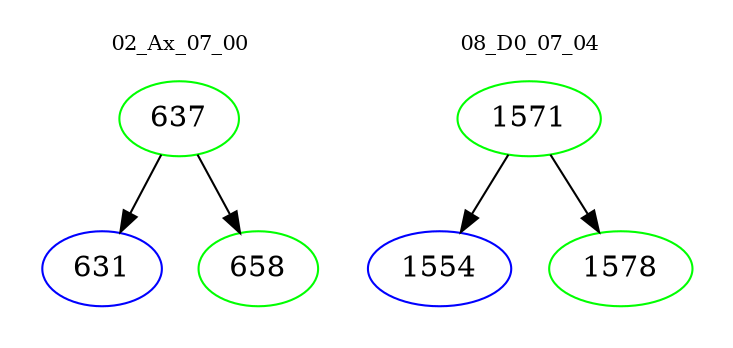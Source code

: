 digraph{
subgraph cluster_0 {
color = white
label = "02_Ax_07_00";
fontsize=10;
T0_637 [label="637", color="green"]
T0_637 -> T0_631 [color="black"]
T0_631 [label="631", color="blue"]
T0_637 -> T0_658 [color="black"]
T0_658 [label="658", color="green"]
}
subgraph cluster_1 {
color = white
label = "08_D0_07_04";
fontsize=10;
T1_1571 [label="1571", color="green"]
T1_1571 -> T1_1554 [color="black"]
T1_1554 [label="1554", color="blue"]
T1_1571 -> T1_1578 [color="black"]
T1_1578 [label="1578", color="green"]
}
}
